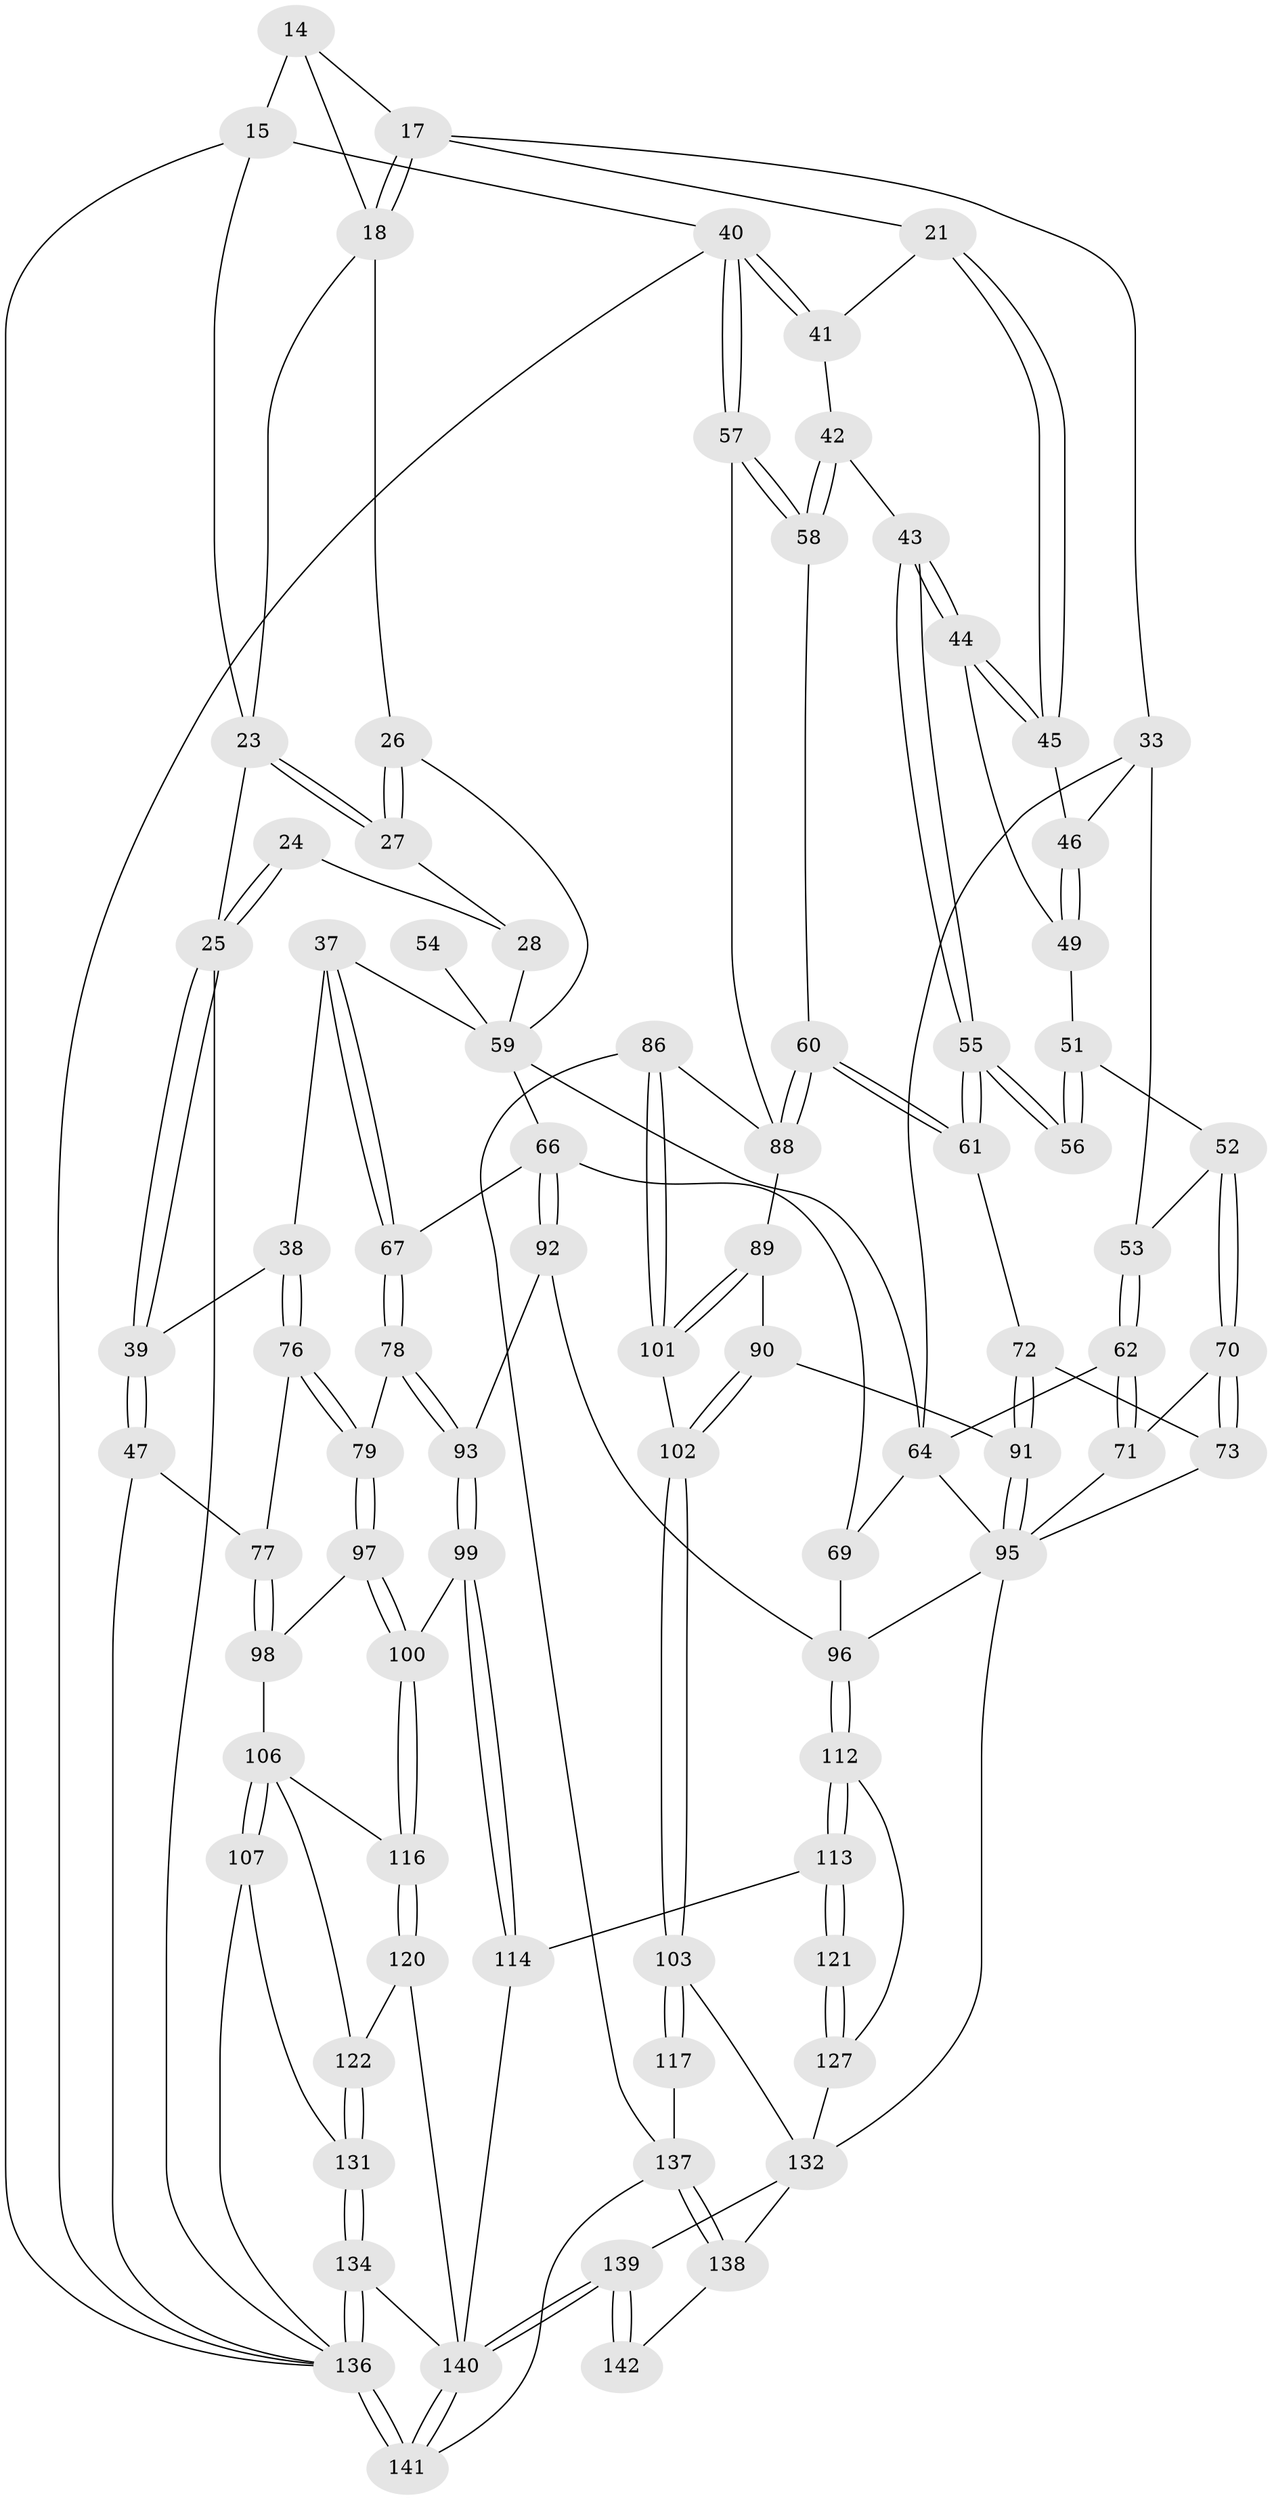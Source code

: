 // original degree distribution, {3: 0.014084507042253521, 5: 0.5774647887323944, 6: 0.19718309859154928, 4: 0.2112676056338028}
// Generated by graph-tools (version 1.1) at 2025/04/03/04/25 22:04:41]
// undirected, 85 vertices, 195 edges
graph export_dot {
graph [start="1"]
  node [color=gray90,style=filled];
  14 [pos="+0.7438381665181631+0.06652415026205681",super="+11"];
  15 [pos="+0.8154113717863536+0.057174835410693584",super="+3"];
  17 [pos="+0.6738486541115439+0.22312848353350612",super="+16"];
  18 [pos="+0.6193981032932332+0.1694858937934228",super="+12"];
  21 [pos="+0.7718021117114028+0.21440382795062607"];
  23 [pos="+0.43361848216837123+0.13676155531962964",super="+13"];
  24 [pos="+0.19587296291702763+0.1528157797024233"];
  25 [pos="+0.15365646274638237+0.18467597585373385",super="+10"];
  26 [pos="+0.45771254974574493+0.20284808482174382"];
  27 [pos="+0.4379638981881428+0.1851907566554178"];
  28 [pos="+0.3571633608776516+0.2171150363172404"];
  33 [pos="+0.6053366322563642+0.3433022201092773",super="+32"];
  37 [pos="+0.23621576034041586+0.37598514377644615"];
  38 [pos="+0.16048792627591466+0.3418292476431453"];
  39 [pos="+0.08598465544929677+0.2835765449789871"];
  40 [pos="+1+0.1056605789294505",super="+22+19"];
  41 [pos="+0.9377990615316572+0.27348447630811074",super="+20"];
  42 [pos="+0.9361185865529041+0.2768505660234744"];
  43 [pos="+0.8312786916648486+0.36539186734107426"];
  44 [pos="+0.8099468437606716+0.35344892214395357"];
  45 [pos="+0.7882362293981784+0.30615719838731087"];
  46 [pos="+0.7449987403907649+0.3415975978636244"];
  47 [pos="+0+0.330877750336434"];
  49 [pos="+0.7540788376370785+0.35443127229277993"];
  51 [pos="+0.6830740976901132+0.4037102422906739",super="+50"];
  52 [pos="+0.6716826233492962+0.4055003323727456"];
  53 [pos="+0.6164664414752273+0.3605351488729873"];
  54 [pos="+0.39692539842393865+0.4104327902184145"];
  55 [pos="+0.8219017923855388+0.4621680992154411"];
  56 [pos="+0.7835867377534586+0.4305910795055849"];
  57 [pos="+1+0.42117363488506454"];
  58 [pos="+0.9340025308981983+0.4284881744714345"];
  59 [pos="+0.4087095541878225+0.4201163109569449",super="+35+36"];
  60 [pos="+0.8921384493336693+0.48888483804845684"];
  61 [pos="+0.8247221308042599+0.4732200450501866"];
  62 [pos="+0.6070961549968305+0.4687491305164064"];
  64 [pos="+0.5121894517487283+0.45673532879586265",super="+34+63"];
  66 [pos="+0.32368788074834+0.4989826531090485",super="+65"];
  67 [pos="+0.27589722221481955+0.4625319060451028"];
  69 [pos="+0.41932427123961347+0.5127615477057647",super="+68"];
  70 [pos="+0.6943596840412656+0.46856581043287554"];
  71 [pos="+0.6618308551428466+0.4944839246262866"];
  72 [pos="+0.8074415195606325+0.4865291868107042"];
  73 [pos="+0.7696226867052279+0.5060840545958811"];
  76 [pos="+0.15149266051953164+0.5327073294523094"];
  77 [pos="+0.02466256115497273+0.5147476382599684"];
  78 [pos="+0.21294366362473693+0.5480977884838986"];
  79 [pos="+0.16619448598036193+0.5570521924933576"];
  86 [pos="+1+0.6609577139252945"];
  88 [pos="+0.9101342409666352+0.5120173798875185",super="+87"];
  89 [pos="+0.9077744137465138+0.5556659257200648"];
  90 [pos="+0.9032271982801064+0.5689285402206143"];
  91 [pos="+0.8309549602793919+0.5979031965817299"];
  92 [pos="+0.31261946253169215+0.5791001983487599"];
  93 [pos="+0.26988543199440124+0.6169483979444906"];
  95 [pos="+0.8115992848150752+0.6300231777248911",super="+82"];
  96 [pos="+0.4083611766972185+0.642372298364295",super="+94+80"];
  97 [pos="+0.15552330866237915+0.5826107721332502"];
  98 [pos="+0.08666470887295342+0.6389354121665474"];
  99 [pos="+0.25611701699594097+0.665934143374449"];
  100 [pos="+0.2410245024899271+0.6644505882479897"];
  101 [pos="+1+0.6450302663827335"];
  102 [pos="+0.9017835035592119+0.6633807067887435"];
  103 [pos="+0.87525114846272+0.6931744854315397"];
  106 [pos="+0.023218521724509604+0.7008795942664787",super="+105"];
  107 [pos="+0+0.7519515901215705"];
  112 [pos="+0.4079140603770698+0.6515998969706197"];
  113 [pos="+0.37162081678709247+0.7119177045588859"];
  114 [pos="+0.28892403962894325+0.7134649874139822"];
  116 [pos="+0.1290043152242822+0.6959918769828374"];
  117 [pos="+0.8809876670219248+0.7774624509200277"];
  120 [pos="+0.17482411263984354+0.8092520193062078"];
  121 [pos="+0.3975592017341719+0.7518459567116327"];
  122 [pos="+0.10193261360053543+0.7895085383512508"];
  127 [pos="+0.42519620959785204+0.8083197599004954",super="+110+111"];
  131 [pos="+0.006080392831492795+0.8235705847025335"];
  132 [pos="+0.609931963118507+0.8303618735905935",super="+128+126"];
  134 [pos="+0.08176160614591306+0.8915608475870666"];
  136 [pos="+0+1",super="+108+48+5"];
  137 [pos="+0.8004857973421868+1",super="+124+123"];
  138 [pos="+0.669167603895044+1",super="+135"];
  139 [pos="+0.3350998143639609+1",super="+130+129"];
  140 [pos="+0.1297982715032563+1",super="+133+119+118"];
  141 [pos="+0+1",super="+83"];
  142 [pos="+0.462555869595998+1"];
  14 -- 15 [weight=2];
  14 -- 18;
  14 -- 17;
  15 -- 40;
  15 -- 136;
  15 -- 23;
  17 -- 18;
  17 -- 18;
  17 -- 33;
  17 -- 21;
  18 -- 26;
  18 -- 23;
  21 -- 45;
  21 -- 45;
  21 -- 41;
  23 -- 27;
  23 -- 27;
  23 -- 25 [weight=2];
  24 -- 25 [weight=2];
  24 -- 25;
  24 -- 28;
  25 -- 39;
  25 -- 39;
  25 -- 136;
  26 -- 27;
  26 -- 27;
  26 -- 59;
  27 -- 28;
  28 -- 59;
  33 -- 53;
  33 -- 64;
  33 -- 46;
  37 -- 38;
  37 -- 67;
  37 -- 67;
  37 -- 59;
  38 -- 39;
  38 -- 76;
  38 -- 76;
  39 -- 47;
  39 -- 47;
  40 -- 41 [weight=2];
  40 -- 41;
  40 -- 57;
  40 -- 57;
  40 -- 136;
  41 -- 42;
  42 -- 43;
  42 -- 58;
  42 -- 58;
  43 -- 44;
  43 -- 44;
  43 -- 55;
  43 -- 55;
  44 -- 45;
  44 -- 45;
  44 -- 49;
  45 -- 46;
  46 -- 49;
  46 -- 49;
  47 -- 77;
  47 -- 136;
  49 -- 51;
  51 -- 52;
  51 -- 56 [weight=2];
  51 -- 56;
  52 -- 53;
  52 -- 70;
  52 -- 70;
  53 -- 62;
  53 -- 62;
  54 -- 59 [weight=3];
  55 -- 56;
  55 -- 56;
  55 -- 61;
  55 -- 61;
  57 -- 58;
  57 -- 58;
  57 -- 88;
  58 -- 60;
  59 -- 66;
  59 -- 64;
  60 -- 61;
  60 -- 61;
  60 -- 88;
  60 -- 88;
  61 -- 72;
  62 -- 71;
  62 -- 71;
  62 -- 64;
  64 -- 69;
  64 -- 95;
  66 -- 67;
  66 -- 92;
  66 -- 92;
  66 -- 69;
  67 -- 78;
  67 -- 78;
  69 -- 96 [weight=2];
  70 -- 71;
  70 -- 73;
  70 -- 73;
  71 -- 95;
  72 -- 73;
  72 -- 91;
  72 -- 91;
  73 -- 95;
  76 -- 77;
  76 -- 79;
  76 -- 79;
  77 -- 98;
  77 -- 98;
  78 -- 79;
  78 -- 93;
  78 -- 93;
  79 -- 97;
  79 -- 97;
  86 -- 101;
  86 -- 101;
  86 -- 88;
  86 -- 137;
  88 -- 89;
  89 -- 90;
  89 -- 101;
  89 -- 101;
  90 -- 91;
  90 -- 102;
  90 -- 102;
  91 -- 95;
  91 -- 95;
  92 -- 93;
  92 -- 96;
  93 -- 99;
  93 -- 99;
  95 -- 132 [weight=2];
  95 -- 96;
  96 -- 112;
  96 -- 112;
  97 -- 98;
  97 -- 100;
  97 -- 100;
  98 -- 106;
  99 -- 100;
  99 -- 114;
  99 -- 114;
  100 -- 116;
  100 -- 116;
  101 -- 102;
  102 -- 103;
  102 -- 103;
  103 -- 117;
  103 -- 117;
  103 -- 132;
  106 -- 107;
  106 -- 107;
  106 -- 122;
  106 -- 116;
  107 -- 131;
  107 -- 136;
  112 -- 113;
  112 -- 113;
  112 -- 127;
  113 -- 114;
  113 -- 121;
  113 -- 121;
  114 -- 140;
  116 -- 120;
  116 -- 120;
  117 -- 137 [weight=2];
  120 -- 122;
  120 -- 140;
  121 -- 127 [weight=2];
  121 -- 127;
  122 -- 131;
  122 -- 131;
  127 -- 132 [weight=2];
  131 -- 134;
  131 -- 134;
  132 -- 138 [weight=2];
  132 -- 139;
  134 -- 136;
  134 -- 136;
  134 -- 140;
  136 -- 141 [weight=3];
  136 -- 141;
  137 -- 138 [weight=2];
  137 -- 138;
  137 -- 141 [weight=2];
  138 -- 142;
  139 -- 140 [weight=2];
  139 -- 140;
  139 -- 142 [weight=2];
  139 -- 142;
  140 -- 141;
  140 -- 141;
}
